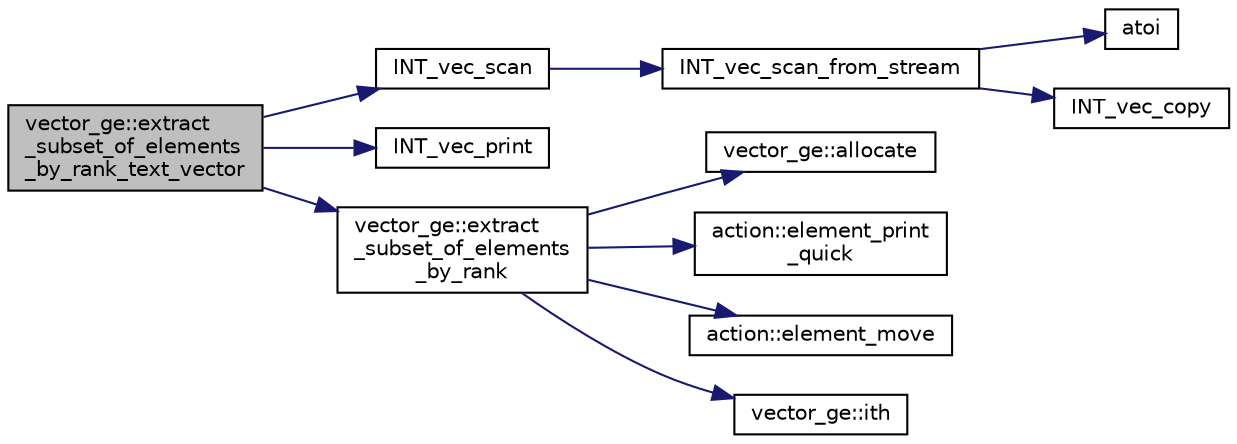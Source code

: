 digraph "vector_ge::extract_subset_of_elements_by_rank_text_vector"
{
  edge [fontname="Helvetica",fontsize="10",labelfontname="Helvetica",labelfontsize="10"];
  node [fontname="Helvetica",fontsize="10",shape=record];
  rankdir="LR";
  Node1107 [label="vector_ge::extract\l_subset_of_elements\l_by_rank_text_vector",height=0.2,width=0.4,color="black", fillcolor="grey75", style="filled", fontcolor="black"];
  Node1107 -> Node1108 [color="midnightblue",fontsize="10",style="solid",fontname="Helvetica"];
  Node1108 [label="INT_vec_scan",height=0.2,width=0.4,color="black", fillcolor="white", style="filled",URL="$d5/db4/io__and__os_8h.html#a9aa706d3f0c3bb83182eed9ab9747582"];
  Node1108 -> Node1109 [color="midnightblue",fontsize="10",style="solid",fontname="Helvetica"];
  Node1109 [label="INT_vec_scan_from_stream",height=0.2,width=0.4,color="black", fillcolor="white", style="filled",URL="$d4/d74/util_8_c.html#a7dc639ea3d5da900adb978c9322353a7"];
  Node1109 -> Node1110 [color="midnightblue",fontsize="10",style="solid",fontname="Helvetica"];
  Node1110 [label="atoi",height=0.2,width=0.4,color="black", fillcolor="white", style="filled",URL="$d9/d60/discreta_8h.html#ad0ac71cbcb495289e474437d6b7d7fac"];
  Node1109 -> Node1111 [color="midnightblue",fontsize="10",style="solid",fontname="Helvetica"];
  Node1111 [label="INT_vec_copy",height=0.2,width=0.4,color="black", fillcolor="white", style="filled",URL="$d4/d74/util_8_c.html#ac2d875e27e009af6ec04d17254d11075"];
  Node1107 -> Node1112 [color="midnightblue",fontsize="10",style="solid",fontname="Helvetica"];
  Node1112 [label="INT_vec_print",height=0.2,width=0.4,color="black", fillcolor="white", style="filled",URL="$df/dbf/sajeeb_8_c.html#a79a5901af0b47dd0d694109543c027fe"];
  Node1107 -> Node1113 [color="midnightblue",fontsize="10",style="solid",fontname="Helvetica"];
  Node1113 [label="vector_ge::extract\l_subset_of_elements\l_by_rank",height=0.2,width=0.4,color="black", fillcolor="white", style="filled",URL="$d4/d6e/classvector__ge.html#a84d1cf9cccccb972ff761bd57eded556"];
  Node1113 -> Node1114 [color="midnightblue",fontsize="10",style="solid",fontname="Helvetica"];
  Node1114 [label="vector_ge::allocate",height=0.2,width=0.4,color="black", fillcolor="white", style="filled",URL="$d4/d6e/classvector__ge.html#a35b062a9201b30f0a87bf87702d243ae"];
  Node1113 -> Node1115 [color="midnightblue",fontsize="10",style="solid",fontname="Helvetica"];
  Node1115 [label="action::element_print\l_quick",height=0.2,width=0.4,color="black", fillcolor="white", style="filled",URL="$d2/d86/classaction.html#a4844680cf6750396f76494a28655265b"];
  Node1113 -> Node1116 [color="midnightblue",fontsize="10",style="solid",fontname="Helvetica"];
  Node1116 [label="action::element_move",height=0.2,width=0.4,color="black", fillcolor="white", style="filled",URL="$d2/d86/classaction.html#a550947491bbb534d3d7951f50198a874"];
  Node1113 -> Node1117 [color="midnightblue",fontsize="10",style="solid",fontname="Helvetica"];
  Node1117 [label="vector_ge::ith",height=0.2,width=0.4,color="black", fillcolor="white", style="filled",URL="$d4/d6e/classvector__ge.html#a1ff002e8b746a9beb119d57dcd4a15ff"];
}
